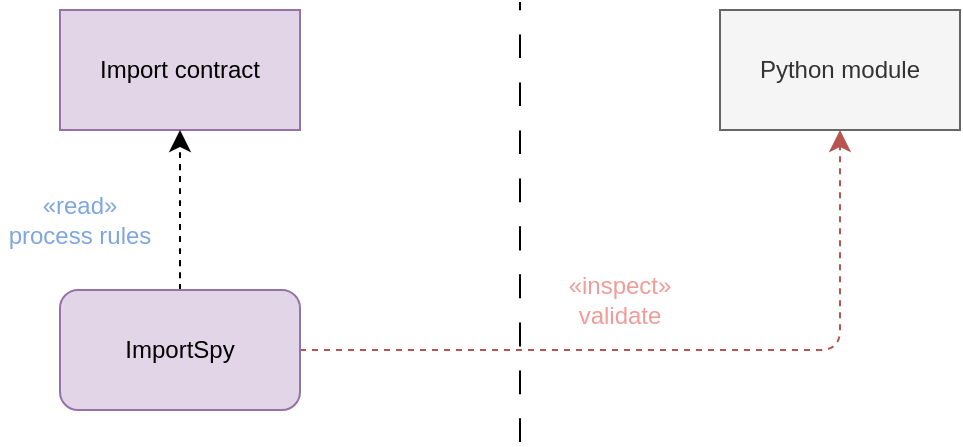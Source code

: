 <mxfile version="28.0.7">
  <diagram id="A6rA2055UvdHdoAAf1rc" name="Pagina-1">
    <mxGraphModel dx="956" dy="960" grid="1" gridSize="10" guides="1" tooltips="1" connect="1" arrows="1" fold="1" page="0" pageScale="1" pageWidth="827" pageHeight="1169" math="0" shadow="0">
      <root>
        <mxCell id="0" />
        <mxCell id="1" parent="0" />
        <mxCell id="iqwG4hw89BQCbi3CoKXM-2" value="Import contract" style="rounded=0;whiteSpace=wrap;html=1;fillColor=#e1d5e7;strokeColor=#9673a6;" vertex="1" parent="1">
          <mxGeometry x="10" y="-210" width="120" height="60" as="geometry" />
        </mxCell>
        <mxCell id="iqwG4hw89BQCbi3CoKXM-3" value="Python module" style="rounded=0;whiteSpace=wrap;html=1;fillColor=#f5f5f5;fontColor=#333333;strokeColor=#666666;" vertex="1" parent="1">
          <mxGeometry x="340" y="-210" width="120" height="60" as="geometry" />
        </mxCell>
        <mxCell id="iqwG4hw89BQCbi3CoKXM-17" style="edgeStyle=none;curved=0;rounded=1;orthogonalLoop=1;jettySize=auto;html=1;fontSize=12;startSize=8;endSize=8;entryX=0.5;entryY=1;entryDx=0;entryDy=0;exitX=1;exitY=0.5;exitDx=0;exitDy=0;dashed=1;fillColor=#f8cecc;strokeColor=#b85450;" edge="1" parent="1" source="iqwG4hw89BQCbi3CoKXM-4" target="iqwG4hw89BQCbi3CoKXM-3">
          <mxGeometry relative="1" as="geometry">
            <mxPoint x="400" y="-40" as="targetPoint" />
            <Array as="points">
              <mxPoint x="400" y="-40" />
            </Array>
          </mxGeometry>
        </mxCell>
        <mxCell id="iqwG4hw89BQCbi3CoKXM-22" style="edgeStyle=none;curved=1;rounded=0;orthogonalLoop=1;jettySize=auto;html=1;entryX=0.5;entryY=1;entryDx=0;entryDy=0;fontSize=12;startSize=8;endSize=8;dashed=1;" edge="1" parent="1" source="iqwG4hw89BQCbi3CoKXM-4" target="iqwG4hw89BQCbi3CoKXM-2">
          <mxGeometry relative="1" as="geometry" />
        </mxCell>
        <mxCell id="iqwG4hw89BQCbi3CoKXM-4" value="ImportSpy" style="rounded=1;whiteSpace=wrap;html=1;fillColor=#e1d5e7;strokeColor=#9673a6;" vertex="1" parent="1">
          <mxGeometry x="10" y="-70" width="120" height="60" as="geometry" />
        </mxCell>
        <mxCell id="iqwG4hw89BQCbi3CoKXM-9" value="«read»&lt;div&gt;process rules&lt;/div&gt;" style="text;html=1;align=center;verticalAlign=middle;whiteSpace=wrap;rounded=0;fontColor=#7EA6E0;" vertex="1" parent="1">
          <mxGeometry x="-20" y="-120" width="80" height="30" as="geometry" />
        </mxCell>
        <mxCell id="iqwG4hw89BQCbi3CoKXM-11" value="" style="endArrow=none;dashed=1;html=1;dashPattern=12 12;strokeWidth=1;rounded=0;fontSize=12;startSize=8;endSize=8;curved=1;fontColor=#CCCCCC;" edge="1" parent="1">
          <mxGeometry width="50" height="50" relative="1" as="geometry">
            <mxPoint x="240" y="6" as="sourcePoint" />
            <mxPoint x="240" y="-214" as="targetPoint" />
          </mxGeometry>
        </mxCell>
        <mxCell id="iqwG4hw89BQCbi3CoKXM-18" value="«inspect»&lt;div&gt;validate&lt;/div&gt;" style="text;html=1;align=center;verticalAlign=middle;whiteSpace=wrap;rounded=0;fontColor=#F19C99;" vertex="1" parent="1">
          <mxGeometry x="260" y="-80" width="60" height="30" as="geometry" />
        </mxCell>
      </root>
    </mxGraphModel>
  </diagram>
</mxfile>
